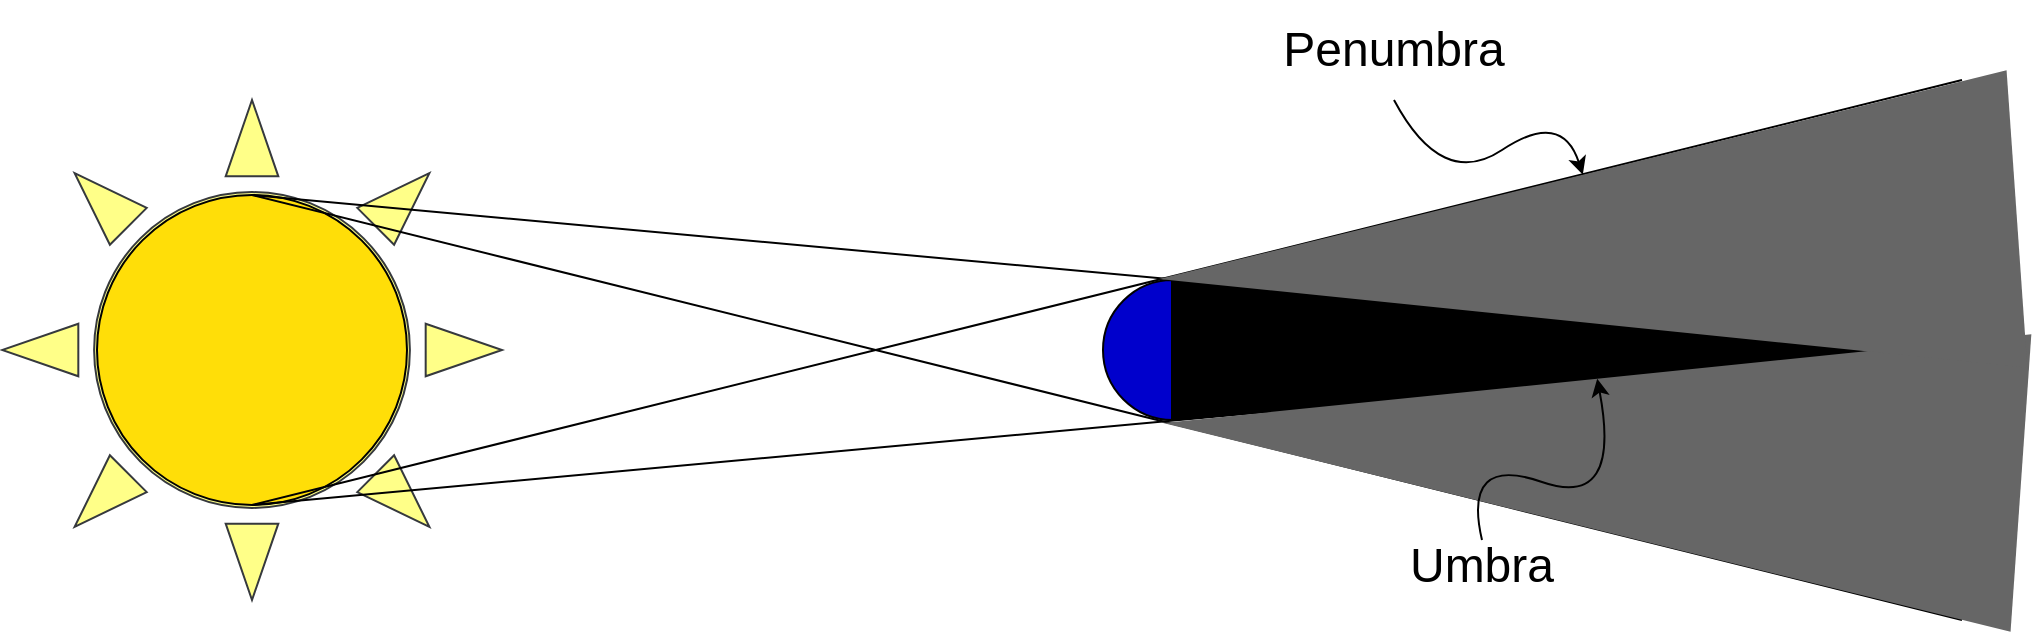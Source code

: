 <mxfile version="10.7.7" type="device"><diagram id="UHElUss3tk0FNRCr_zbO" name="Umbra_Penumbra"><mxGraphModel dx="847" dy="510" grid="1" gridSize="5" guides="1" tooltips="1" connect="1" arrows="1" fold="1" page="1" pageScale="1" pageWidth="850" pageHeight="1100" math="0" shadow="0"><root><mxCell id="0"/><mxCell id="1" parent="0"/><mxCell id="P-K_ze-IHCEeDWMF_fI3-3" value="" style="verticalLabelPosition=bottom;verticalAlign=top;html=1;shape=mxgraph.basic.half_circle;rotation=90;fillColor=#0000CC;" parent="1" vertex="1"><mxGeometry x="553" y="222.5" width="70" height="35" as="geometry"/></mxCell><mxCell id="P-K_ze-IHCEeDWMF_fI3-6" value="" style="verticalLabelPosition=bottom;verticalAlign=top;html=1;shape=mxgraph.basic.sun;fillColor=#ffff88;strokeColor=#36393d;" parent="1" vertex="1"><mxGeometry x="20" y="115" width="250" height="250" as="geometry"/></mxCell><mxCell id="P-K_ze-IHCEeDWMF_fI3-7" value="" style="ellipse;whiteSpace=wrap;html=1;aspect=fixed;fillColor=#FFDE08;" parent="1" vertex="1"><mxGeometry x="67.5" y="162.5" width="155" height="155" as="geometry"/></mxCell><mxCell id="P-K_ze-IHCEeDWMF_fI3-9" value="" style="endArrow=none;html=1;exitX=0.5;exitY=0;exitDx=0;exitDy=0;endFill=0;" parent="1" source="P-K_ze-IHCEeDWMF_fI3-7" edge="1"><mxGeometry width="50" height="50" relative="1" as="geometry"><mxPoint x="340" y="105" as="sourcePoint"/><mxPoint x="990" y="240" as="targetPoint"/></mxGeometry></mxCell><mxCell id="P-K_ze-IHCEeDWMF_fI3-10" value="" style="endArrow=none;html=1;exitX=0.5;exitY=1;exitDx=0;exitDy=0;endFill=0;" parent="1" source="P-K_ze-IHCEeDWMF_fI3-7" edge="1"><mxGeometry width="50" height="50" relative="1" as="geometry"><mxPoint x="155" y="173" as="sourcePoint"/><mxPoint x="990" y="240" as="targetPoint"/></mxGeometry></mxCell><mxCell id="P-K_ze-IHCEeDWMF_fI3-11" value="" style="endArrow=none;html=1;exitX=0.5;exitY=0;exitDx=0;exitDy=0;endFill=0;" parent="1" source="P-K_ze-IHCEeDWMF_fI3-7" edge="1"><mxGeometry width="50" height="50" relative="1" as="geometry"><mxPoint x="155" y="173" as="sourcePoint"/><mxPoint x="1000" y="375" as="targetPoint"/></mxGeometry></mxCell><mxCell id="P-K_ze-IHCEeDWMF_fI3-12" value="" style="endArrow=none;html=1;exitX=0.5;exitY=1;exitDx=0;exitDy=0;endFill=0;" parent="1" source="P-K_ze-IHCEeDWMF_fI3-7" edge="1"><mxGeometry width="50" height="50" relative="1" as="geometry"><mxPoint x="155" y="328" as="sourcePoint"/><mxPoint x="1000" y="105" as="targetPoint"/></mxGeometry></mxCell><mxCell id="P-K_ze-IHCEeDWMF_fI3-13" value="" style="triangle;whiteSpace=wrap;html=1;gradientColor=none;shadow=0;labelBackgroundColor=none;fillColor=#000000;" parent="1" vertex="1"><mxGeometry x="605" y="205" width="390" height="70" as="geometry"/></mxCell><mxCell id="P-K_ze-IHCEeDWMF_fI3-15" value="" style="triangle;whiteSpace=wrap;html=1;shadow=0;labelBackgroundColor=none;fillColor=#666666;gradientColor=none;rotation=-176;strokeColor=none;" parent="1" vertex="1"><mxGeometry x="600" y="217" width="430" height="149" as="geometry"/></mxCell><mxCell id="P-K_ze-IHCEeDWMF_fI3-16" value="" style="triangle;whiteSpace=wrap;html=1;shadow=0;labelBackgroundColor=none;fillColor=#666666;gradientColor=none;rotation=176;strokeColor=none;" parent="1" vertex="1"><mxGeometry x="598" y="115" width="430" height="149" as="geometry"/></mxCell><mxCell id="P-K_ze-IHCEeDWMF_fI3-17" value="" style="curved=1;endArrow=classic;html=1;entryX=0.5;entryY=1;entryDx=0;entryDy=0;exitX=0.5;exitY=1;exitDx=0;exitDy=0;" parent="1" source="P-K_ze-IHCEeDWMF_fI3-18" target="P-K_ze-IHCEeDWMF_fI3-16" edge="1"><mxGeometry width="50" height="50" relative="1" as="geometry"><mxPoint x="670" y="130" as="sourcePoint"/><mxPoint x="560" y="85" as="targetPoint"/><Array as="points"><mxPoint x="740" y="160"/><mxPoint x="800" y="120"/></Array></mxGeometry></mxCell><mxCell id="P-K_ze-IHCEeDWMF_fI3-18" value="Penumbra" style="text;html=1;strokeColor=none;fillColor=none;align=center;verticalAlign=middle;whiteSpace=wrap;rounded=0;shadow=0;labelBackgroundColor=none;fontSize=24;" parent="1" vertex="1"><mxGeometry x="645" y="65" width="142" height="50" as="geometry"/></mxCell><mxCell id="P-K_ze-IHCEeDWMF_fI3-20" value="Umbra" style="text;html=1;strokeColor=none;fillColor=none;align=center;verticalAlign=middle;whiteSpace=wrap;rounded=0;shadow=0;labelBackgroundColor=none;fontSize=24;" parent="1" vertex="1"><mxGeometry x="720" y="335" width="80" height="25" as="geometry"/></mxCell><mxCell id="P-K_ze-IHCEeDWMF_fI3-21" value="" style="curved=1;endArrow=classic;html=1;fontSize=24;entryX=0.5;entryY=1;entryDx=0;entryDy=0;exitX=0.5;exitY=0;exitDx=0;exitDy=0;" parent="1" source="P-K_ze-IHCEeDWMF_fI3-20" target="P-K_ze-IHCEeDWMF_fI3-15" edge="1"><mxGeometry width="50" height="50" relative="1" as="geometry"><mxPoint x="760" y="345" as="sourcePoint"/><mxPoint x="650" y="360" as="targetPoint"/><Array as="points"><mxPoint x="750" y="292"/><mxPoint x="830" y="320"/></Array></mxGeometry></mxCell></root></mxGraphModel></diagram><diagram id="RKscSadV5fORidSbaCYf" name="SunPlaneWave"><mxGraphModel dx="847" dy="510" grid="1" gridSize="10" guides="1" tooltips="1" connect="1" arrows="1" fold="1" page="1" pageScale="1" pageWidth="850" pageHeight="1100" math="0" shadow="0"><root><mxCell id="VcrGIwJ2lssQfhuQivI6-0"/><mxCell id="VcrGIwJ2lssQfhuQivI6-1" parent="VcrGIwJ2lssQfhuQivI6-0"/><mxCell id="KDdyJcqGLrBlm2Z401w5-12" value="Eclipse" style="text;html=1;strokeColor=none;fillColor=none;align=center;verticalAlign=middle;whiteSpace=wrap;rounded=0;shadow=0;labelBackgroundColor=none;fontSize=24;" parent="VcrGIwJ2lssQfhuQivI6-1" vertex="1"><mxGeometry x="610" y="360" width="80" height="25" as="geometry"/></mxCell><mxCell id="KDdyJcqGLrBlm2Z401w5-13" value="" style="curved=1;endArrow=classic;html=1;fontSize=24;entryX=0.5;entryY=1;entryDx=0;entryDy=0;exitX=0.5;exitY=0;exitDx=0;exitDy=0;" parent="VcrGIwJ2lssQfhuQivI6-1" edge="1"><mxGeometry width="50" height="50" relative="1" as="geometry"><mxPoint x="660" y="360" as="sourcePoint"/><mxPoint x="718" y="279" as="targetPoint"/><Array as="points"><mxPoint x="650" y="317"/><mxPoint x="730" y="345"/></Array></mxGeometry></mxCell><mxCell id="14uZWVQn3scs_MTQ1ZTD-0" value="" style="endArrow=none;html=1;fontSize=24;" parent="VcrGIwJ2lssQfhuQivI6-1" edge="1"><mxGeometry width="50" height="50" relative="1" as="geometry"><mxPoint x="200" y="320" as="sourcePoint"/><mxPoint x="200" y="160" as="targetPoint"/></mxGeometry></mxCell><mxCell id="14uZWVQn3scs_MTQ1ZTD-1" value="" style="endArrow=classic;html=1;fontSize=24;fillColor=#ffff88;strokeColor=#FFDE08;strokeWidth=3;" parent="VcrGIwJ2lssQfhuQivI6-1" edge="1"><mxGeometry width="50" height="50" relative="1" as="geometry"><mxPoint x="200" y="170" as="sourcePoint"/><mxPoint x="630" y="170" as="targetPoint"/></mxGeometry></mxCell><mxCell id="14uZWVQn3scs_MTQ1ZTD-2" value="" style="endArrow=classic;html=1;fontSize=24;fillColor=#ffff88;strokeColor=#FFDE08;strokeWidth=3;" parent="VcrGIwJ2lssQfhuQivI6-1" edge="1"><mxGeometry width="50" height="50" relative="1" as="geometry"><mxPoint x="200" y="310" as="sourcePoint"/><mxPoint x="630" y="310" as="targetPoint"/></mxGeometry></mxCell><mxCell id="14uZWVQn3scs_MTQ1ZTD-3" value="" style="endArrow=none;html=1;fontSize=24;endFill=0;fillColor=#ffff88;strokeColor=#FFDE08;strokeWidth=3;" parent="VcrGIwJ2lssQfhuQivI6-1" edge="1"><mxGeometry width="50" height="50" relative="1" as="geometry"><mxPoint x="200" y="279" as="sourcePoint"/><mxPoint x="810" y="279" as="targetPoint"/></mxGeometry></mxCell><mxCell id="14uZWVQn3scs_MTQ1ZTD-4" value="" style="endArrow=none;html=1;fontSize=24;endFill=0;fillColor=#ffff88;strokeColor=#FFDE08;strokeWidth=3;" parent="VcrGIwJ2lssQfhuQivI6-1" edge="1"><mxGeometry width="50" height="50" relative="1" as="geometry"><mxPoint x="200" y="199" as="sourcePoint"/><mxPoint x="810" y="199" as="targetPoint"/></mxGeometry></mxCell><mxCell id="14uZWVQn3scs_MTQ1ZTD-5" value="" style="endArrow=classic;html=1;fontSize=24;entryX=0.767;entryY=0.899;entryDx=0;entryDy=0;entryPerimeter=0;fillColor=#ffff88;strokeColor=#FFDE08;strokeWidth=3;" parent="VcrGIwJ2lssQfhuQivI6-1" target="KDdyJcqGLrBlm2Z401w5-0" edge="1"><mxGeometry width="50" height="50" relative="1" as="geometry"><mxPoint x="200" y="260" as="sourcePoint"/><mxPoint x="340" y="220" as="targetPoint"/></mxGeometry></mxCell><mxCell id="14uZWVQn3scs_MTQ1ZTD-6" value="" style="endArrow=classic;html=1;fontSize=24;entryX=0.767;entryY=0.899;entryDx=0;entryDy=0;entryPerimeter=0;fillColor=#ffff88;strokeColor=#FFDE08;strokeWidth=3;" parent="VcrGIwJ2lssQfhuQivI6-1" edge="1"><mxGeometry width="50" height="50" relative="1" as="geometry"><mxPoint x="200" y="219.5" as="sourcePoint"/><mxPoint x="569" y="219.5" as="targetPoint"/></mxGeometry></mxCell><mxCell id="14uZWVQn3scs_MTQ1ZTD-7" value="" style="endArrow=classic;html=1;fontSize=24;entryX=0.5;entryY=1;entryDx=0;entryDy=0;entryPerimeter=0;fillColor=#ffff88;strokeColor=#FFDE08;strokeWidth=3;" parent="VcrGIwJ2lssQfhuQivI6-1" target="KDdyJcqGLrBlm2Z401w5-0" edge="1"><mxGeometry width="50" height="50" relative="1" as="geometry"><mxPoint x="200" y="238.5" as="sourcePoint"/><mxPoint x="569" y="239" as="targetPoint"/></mxGeometry></mxCell><mxCell id="KDdyJcqGLrBlm2Z401w5-0" value="" style="verticalLabelPosition=bottom;verticalAlign=top;html=1;shape=mxgraph.basic.half_circle;rotation=90;fillColor=#0000CC;aspect=fixed;" parent="VcrGIwJ2lssQfhuQivI6-1" vertex="1"><mxGeometry x="543" y="222" width="79" height="33.86" as="geometry"/></mxCell><mxCell id="14uZWVQn3scs_MTQ1ZTD-8" value="" style="rounded=0;whiteSpace=wrap;html=1;shadow=0;labelBackgroundColor=none;fillColor=#000000;gradientColor=none;fontSize=24;" parent="VcrGIwJ2lssQfhuQivI6-1" vertex="1"><mxGeometry x="600" y="199" width="210" height="80" as="geometry"/></mxCell><mxCell id="14uZWVQn3scs_MTQ1ZTD-9" value="Sun Plane Wave" style="text;html=1;strokeColor=none;fillColor=none;align=center;verticalAlign=middle;whiteSpace=wrap;rounded=0;shadow=0;labelBackgroundColor=none;fontSize=24;rotation=-90;" parent="VcrGIwJ2lssQfhuQivI6-1" vertex="1"><mxGeometry x="90" y="226" width="180" height="25" as="geometry"/></mxCell></root></mxGraphModel></diagram><diagram name="Sun-Keepout" id="MZCmkh5pT4-usyO_U_FC"><mxGraphModel dx="1697" dy="1610" grid="1" gridSize="5" guides="1" tooltips="1" connect="1" arrows="1" fold="1" page="1" pageScale="1" pageWidth="850" pageHeight="1100" math="0" shadow="0"><root><mxCell id="AFuUUH7PZAWsOQI8IBQB-0"/><mxCell id="AFuUUH7PZAWsOQI8IBQB-1" parent="AFuUUH7PZAWsOQI8IBQB-0"/><mxCell id="AMps5pgSVoamu74KQFKj-2" value="" style="triangle;whiteSpace=wrap;html=1;fillColor=#f8cecc;rotation=5;strokeColor=#b85450;" vertex="1" parent="AFuUUH7PZAWsOQI8IBQB-1"><mxGeometry x="-61" y="2" width="640" height="489" as="geometry"/></mxCell><mxCell id="AFuUUH7PZAWsOQI8IBQB-3" value="" style="verticalLabelPosition=bottom;verticalAlign=top;html=1;shape=mxgraph.basic.sun;fillColor=#ffff88;strokeColor=#36393d;" vertex="1" parent="AFuUUH7PZAWsOQI8IBQB-1"><mxGeometry x="20" y="115" width="250" height="250" as="geometry"/></mxCell><mxCell id="AFuUUH7PZAWsOQI8IBQB-4" value="" style="ellipse;whiteSpace=wrap;html=1;aspect=fixed;fillColor=#FFDE08;" vertex="1" parent="AFuUUH7PZAWsOQI8IBQB-1"><mxGeometry x="67.5" y="162.5" width="155" height="155" as="geometry"/></mxCell><mxCell id="AFuUUH7PZAWsOQI8IBQB-12" value="" style="curved=1;endArrow=classic;html=1;exitX=1;exitY=0.5;exitDx=0;exitDy=0;entryX=0.5;entryY=1;entryDx=0;entryDy=0;" edge="1" parent="AFuUUH7PZAWsOQI8IBQB-1" source="AFuUUH7PZAWsOQI8IBQB-13" target="AMps5pgSVoamu74KQFKj-1"><mxGeometry width="50" height="50" relative="1" as="geometry"><mxPoint x="690" y="290" as="sourcePoint"/><mxPoint x="585" y="285" as="targetPoint"/><Array as="points"><mxPoint x="705" y="335"/><mxPoint x="580" y="330"/></Array></mxGeometry></mxCell><mxCell id="AFuUUH7PZAWsOQI8IBQB-13" value="Ground Station" style="text;html=1;strokeColor=none;fillColor=none;align=center;verticalAlign=middle;whiteSpace=wrap;rounded=0;shadow=0;labelBackgroundColor=none;fontSize=24;" vertex="1" parent="AFuUUH7PZAWsOQI8IBQB-1"><mxGeometry x="480" y="333" width="180" height="50" as="geometry"/></mxCell><mxCell id="AFuUUH7PZAWsOQI8IBQB-14" value="Sun Keep-out Region" style="text;html=1;strokeColor=none;fillColor=none;align=center;verticalAlign=middle;whiteSpace=wrap;rounded=0;shadow=0;labelBackgroundColor=none;fontSize=24;" vertex="1" parent="AFuUUH7PZAWsOQI8IBQB-1"><mxGeometry x="405" y="405" width="240" height="25" as="geometry"/></mxCell><mxCell id="AFuUUH7PZAWsOQI8IBQB-15" value="" style="curved=1;endArrow=classic;html=1;fontSize=24;exitX=0;exitY=0.5;exitDx=0;exitDy=0;entryX=0.769;entryY=0.624;entryDx=0;entryDy=0;entryPerimeter=0;" edge="1" parent="AFuUUH7PZAWsOQI8IBQB-1" source="AFuUUH7PZAWsOQI8IBQB-14" target="AMps5pgSVoamu74KQFKj-2"><mxGeometry width="50" height="50" relative="1" as="geometry"><mxPoint x="760" y="345" as="sourcePoint"/><mxPoint x="430" y="325" as="targetPoint"/><Array as="points"><mxPoint x="360" y="425"/><mxPoint x="450" y="350"/></Array></mxGeometry></mxCell><mxCell id="AMps5pgSVoamu74KQFKj-0" value="" style="ellipse;whiteSpace=wrap;html=1;aspect=fixed;fillColor=#0000CC;" vertex="1" parent="AFuUUH7PZAWsOQI8IBQB-1"><mxGeometry x="565" y="200" width="80" height="80" as="geometry"/></mxCell><mxCell id="AMps5pgSVoamu74KQFKj-1" value="" style="ellipse;whiteSpace=wrap;html=1;aspect=fixed;fillColor=#CC0000;" vertex="1" parent="AFuUUH7PZAWsOQI8IBQB-1"><mxGeometry x="580" y="270" width="10" height="10" as="geometry"/></mxCell></root></mxGraphModel></diagram></mxfile>